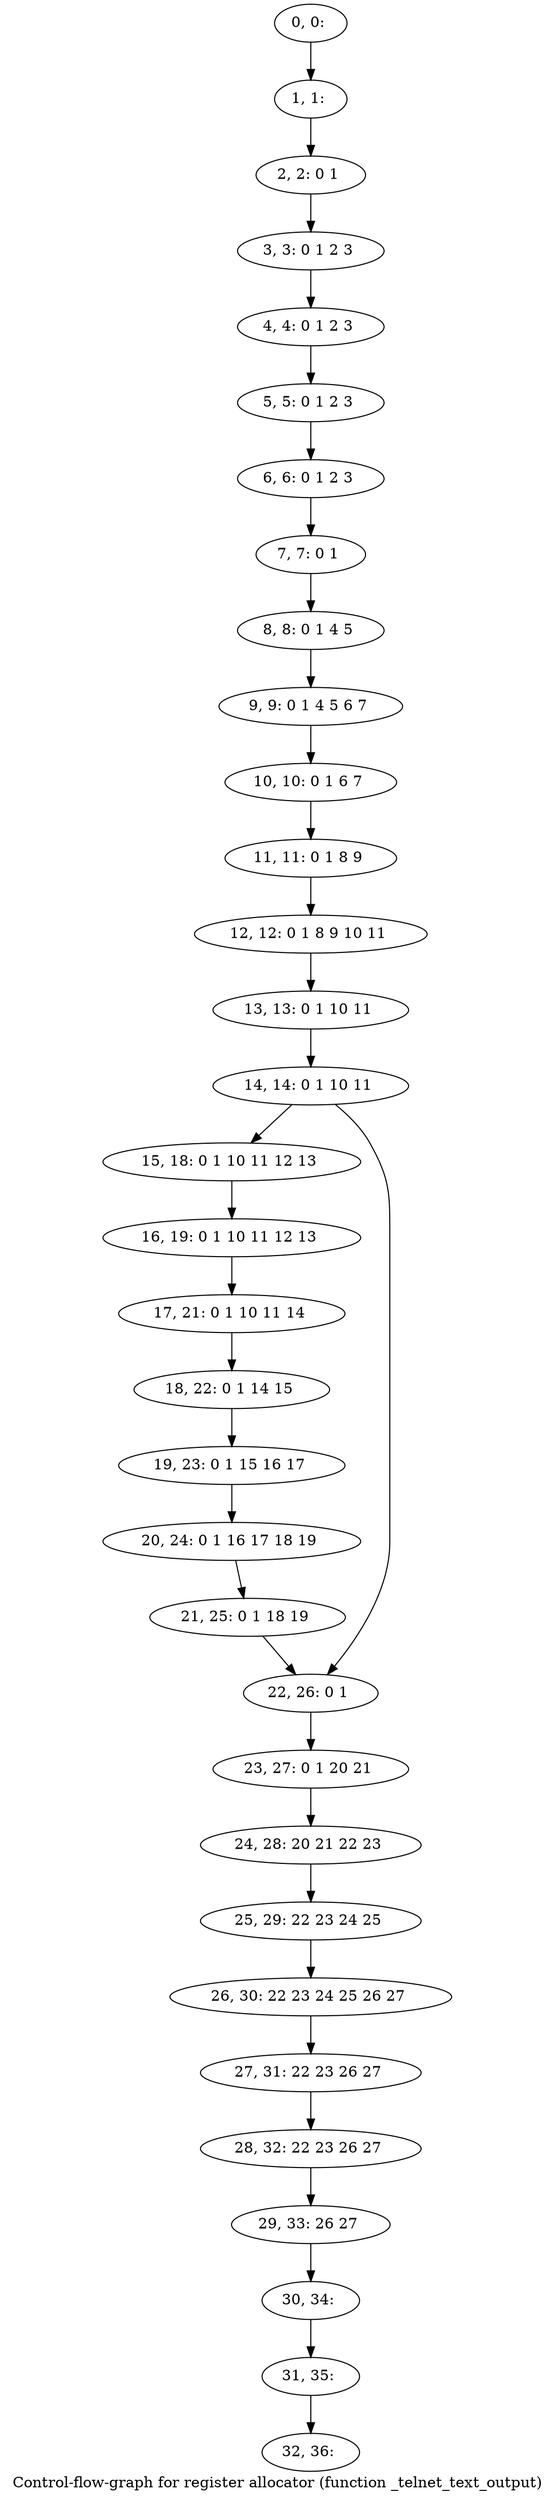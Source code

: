 digraph G {
graph [label="Control-flow-graph for register allocator (function _telnet_text_output)"]
0[label="0, 0: "];
1[label="1, 1: "];
2[label="2, 2: 0 1 "];
3[label="3, 3: 0 1 2 3 "];
4[label="4, 4: 0 1 2 3 "];
5[label="5, 5: 0 1 2 3 "];
6[label="6, 6: 0 1 2 3 "];
7[label="7, 7: 0 1 "];
8[label="8, 8: 0 1 4 5 "];
9[label="9, 9: 0 1 4 5 6 7 "];
10[label="10, 10: 0 1 6 7 "];
11[label="11, 11: 0 1 8 9 "];
12[label="12, 12: 0 1 8 9 10 11 "];
13[label="13, 13: 0 1 10 11 "];
14[label="14, 14: 0 1 10 11 "];
15[label="15, 18: 0 1 10 11 12 13 "];
16[label="16, 19: 0 1 10 11 12 13 "];
17[label="17, 21: 0 1 10 11 14 "];
18[label="18, 22: 0 1 14 15 "];
19[label="19, 23: 0 1 15 16 17 "];
20[label="20, 24: 0 1 16 17 18 19 "];
21[label="21, 25: 0 1 18 19 "];
22[label="22, 26: 0 1 "];
23[label="23, 27: 0 1 20 21 "];
24[label="24, 28: 20 21 22 23 "];
25[label="25, 29: 22 23 24 25 "];
26[label="26, 30: 22 23 24 25 26 27 "];
27[label="27, 31: 22 23 26 27 "];
28[label="28, 32: 22 23 26 27 "];
29[label="29, 33: 26 27 "];
30[label="30, 34: "];
31[label="31, 35: "];
32[label="32, 36: "];
0->1 ;
1->2 ;
2->3 ;
3->4 ;
4->5 ;
5->6 ;
6->7 ;
7->8 ;
8->9 ;
9->10 ;
10->11 ;
11->12 ;
12->13 ;
13->14 ;
14->15 ;
14->22 ;
15->16 ;
16->17 ;
17->18 ;
18->19 ;
19->20 ;
20->21 ;
21->22 ;
22->23 ;
23->24 ;
24->25 ;
25->26 ;
26->27 ;
27->28 ;
28->29 ;
29->30 ;
30->31 ;
31->32 ;
}
